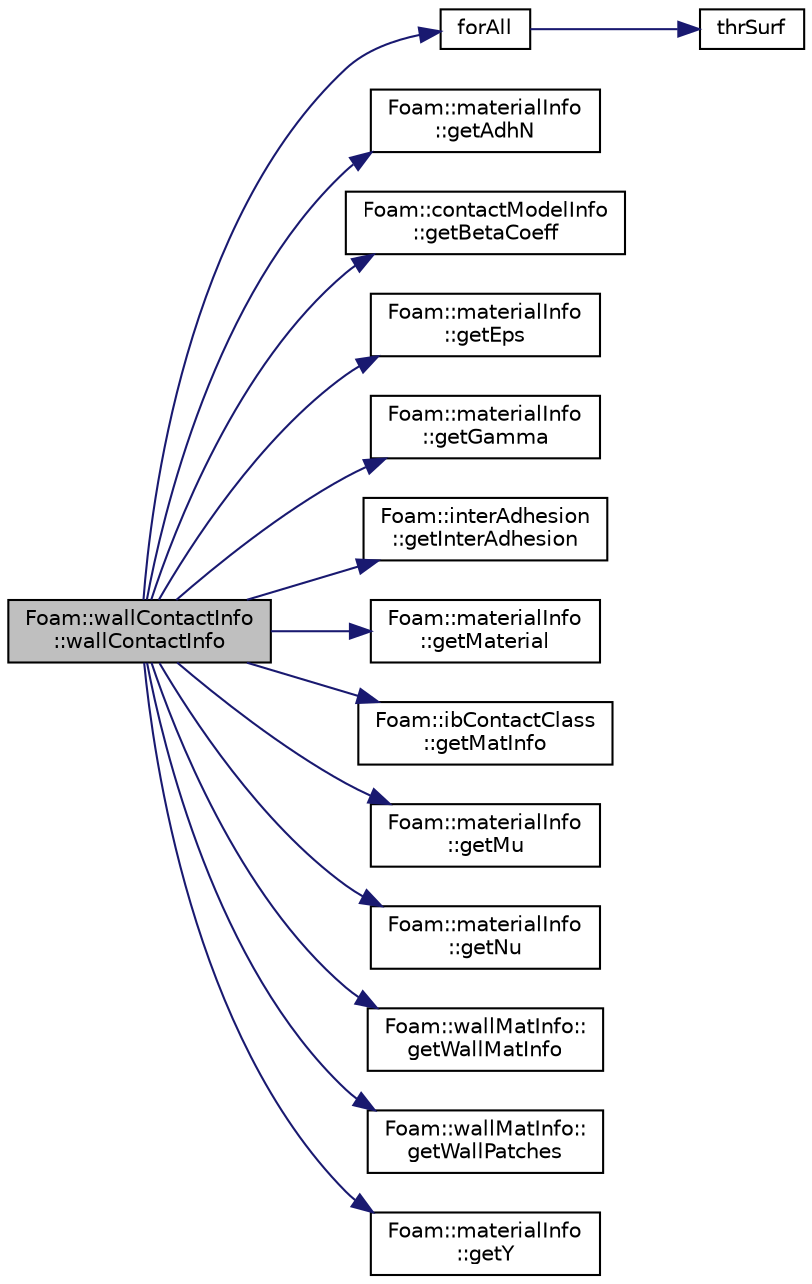digraph "Foam::wallContactInfo::wallContactInfo"
{
 // LATEX_PDF_SIZE
  edge [fontname="Helvetica",fontsize="10",labelfontname="Helvetica",labelfontsize="10"];
  node [fontname="Helvetica",fontsize="10",shape=record];
  rankdir="LR";
  Node1 [label="Foam::wallContactInfo\l::wallContactInfo",height=0.2,width=0.4,color="black", fillcolor="grey75", style="filled", fontcolor="black",tooltip=" "];
  Node1 -> Node2 [color="midnightblue",fontsize="10",style="solid",fontname="Helvetica"];
  Node2 [label="forAll",height=0.2,width=0.4,color="black", fillcolor="white", style="filled",URL="$addModels_2initializeAddModels_8H.html#adcd69a620b2d93c893cbf0e92bb7c5d7",tooltip=" "];
  Node2 -> Node3 [color="midnightblue",fontsize="10",style="solid",fontname="Helvetica"];
  Node3 [label="thrSurf",height=0.2,width=0.4,color="black", fillcolor="white", style="filled",URL="$addModels_2initializeAddModels_8H.html#a12947c9cf4cff46d3d0a324e3e718f45",tooltip=" "];
  Node1 -> Node4 [color="midnightblue",fontsize="10",style="solid",fontname="Helvetica"];
  Node4 [label="Foam::materialInfo\l::getAdhN",height=0.2,width=0.4,color="black", fillcolor="white", style="filled",URL="$classFoam_1_1materialInfo.html#ad1d957f78d4309faf87d8c846f27ea15",tooltip=" "];
  Node1 -> Node5 [color="midnightblue",fontsize="10",style="solid",fontname="Helvetica"];
  Node5 [label="Foam::contactModelInfo\l::getBetaCoeff",height=0.2,width=0.4,color="black", fillcolor="white", style="filled",URL="$classFoam_1_1contactModelInfo.html#a3f715fdb98b38cb004303f0ee14d87db",tooltip=" "];
  Node1 -> Node6 [color="midnightblue",fontsize="10",style="solid",fontname="Helvetica"];
  Node6 [label="Foam::materialInfo\l::getEps",height=0.2,width=0.4,color="black", fillcolor="white", style="filled",URL="$classFoam_1_1materialInfo.html#a483e009d2fc807adc2df8c39a1ffdd1c",tooltip=" "];
  Node1 -> Node7 [color="midnightblue",fontsize="10",style="solid",fontname="Helvetica"];
  Node7 [label="Foam::materialInfo\l::getGamma",height=0.2,width=0.4,color="black", fillcolor="white", style="filled",URL="$classFoam_1_1materialInfo.html#a502b6b0be6f3d3e617de8462daf5d615",tooltip=" "];
  Node1 -> Node8 [color="midnightblue",fontsize="10",style="solid",fontname="Helvetica"];
  Node8 [label="Foam::interAdhesion\l::getInterAdhesion",height=0.2,width=0.4,color="black", fillcolor="white", style="filled",URL="$classFoam_1_1interAdhesion.html#afdc5ebffe1a466fbd40ed1c4e98ebdb9",tooltip=" "];
  Node1 -> Node9 [color="midnightblue",fontsize="10",style="solid",fontname="Helvetica"];
  Node9 [label="Foam::materialInfo\l::getMaterial",height=0.2,width=0.4,color="black", fillcolor="white", style="filled",URL="$classFoam_1_1materialInfo.html#af4ad397d31f9fbfa3f1740d921c7364c",tooltip=" "];
  Node1 -> Node10 [color="midnightblue",fontsize="10",style="solid",fontname="Helvetica"];
  Node10 [label="Foam::ibContactClass\l::getMatInfo",height=0.2,width=0.4,color="black", fillcolor="white", style="filled",URL="$classFoam_1_1ibContactClass.html#a5358ed75ed8e5f863f982ef3703290aa",tooltip=" "];
  Node1 -> Node11 [color="midnightblue",fontsize="10",style="solid",fontname="Helvetica"];
  Node11 [label="Foam::materialInfo\l::getMu",height=0.2,width=0.4,color="black", fillcolor="white", style="filled",URL="$classFoam_1_1materialInfo.html#a2e57fb67d78d2917e2a09b1ebd613633",tooltip=" "];
  Node1 -> Node12 [color="midnightblue",fontsize="10",style="solid",fontname="Helvetica"];
  Node12 [label="Foam::materialInfo\l::getNu",height=0.2,width=0.4,color="black", fillcolor="white", style="filled",URL="$classFoam_1_1materialInfo.html#af9767d1b9fd507bfaaa66526e4dccbc7",tooltip=" "];
  Node1 -> Node13 [color="midnightblue",fontsize="10",style="solid",fontname="Helvetica"];
  Node13 [label="Foam::wallMatInfo::\lgetWallMatInfo",height=0.2,width=0.4,color="black", fillcolor="white", style="filled",URL="$classFoam_1_1wallMatInfo.html#a073c5752e46644fc803550efb6a29b37",tooltip=" "];
  Node1 -> Node14 [color="midnightblue",fontsize="10",style="solid",fontname="Helvetica"];
  Node14 [label="Foam::wallMatInfo::\lgetWallPatches",height=0.2,width=0.4,color="black", fillcolor="white", style="filled",URL="$classFoam_1_1wallMatInfo.html#a4d63b219857931ae6ffff4cecf55a384",tooltip=" "];
  Node1 -> Node15 [color="midnightblue",fontsize="10",style="solid",fontname="Helvetica"];
  Node15 [label="Foam::materialInfo\l::getY",height=0.2,width=0.4,color="black", fillcolor="white", style="filled",URL="$classFoam_1_1materialInfo.html#ac5a08c04149d57be061719adc2791b55",tooltip=" "];
}
